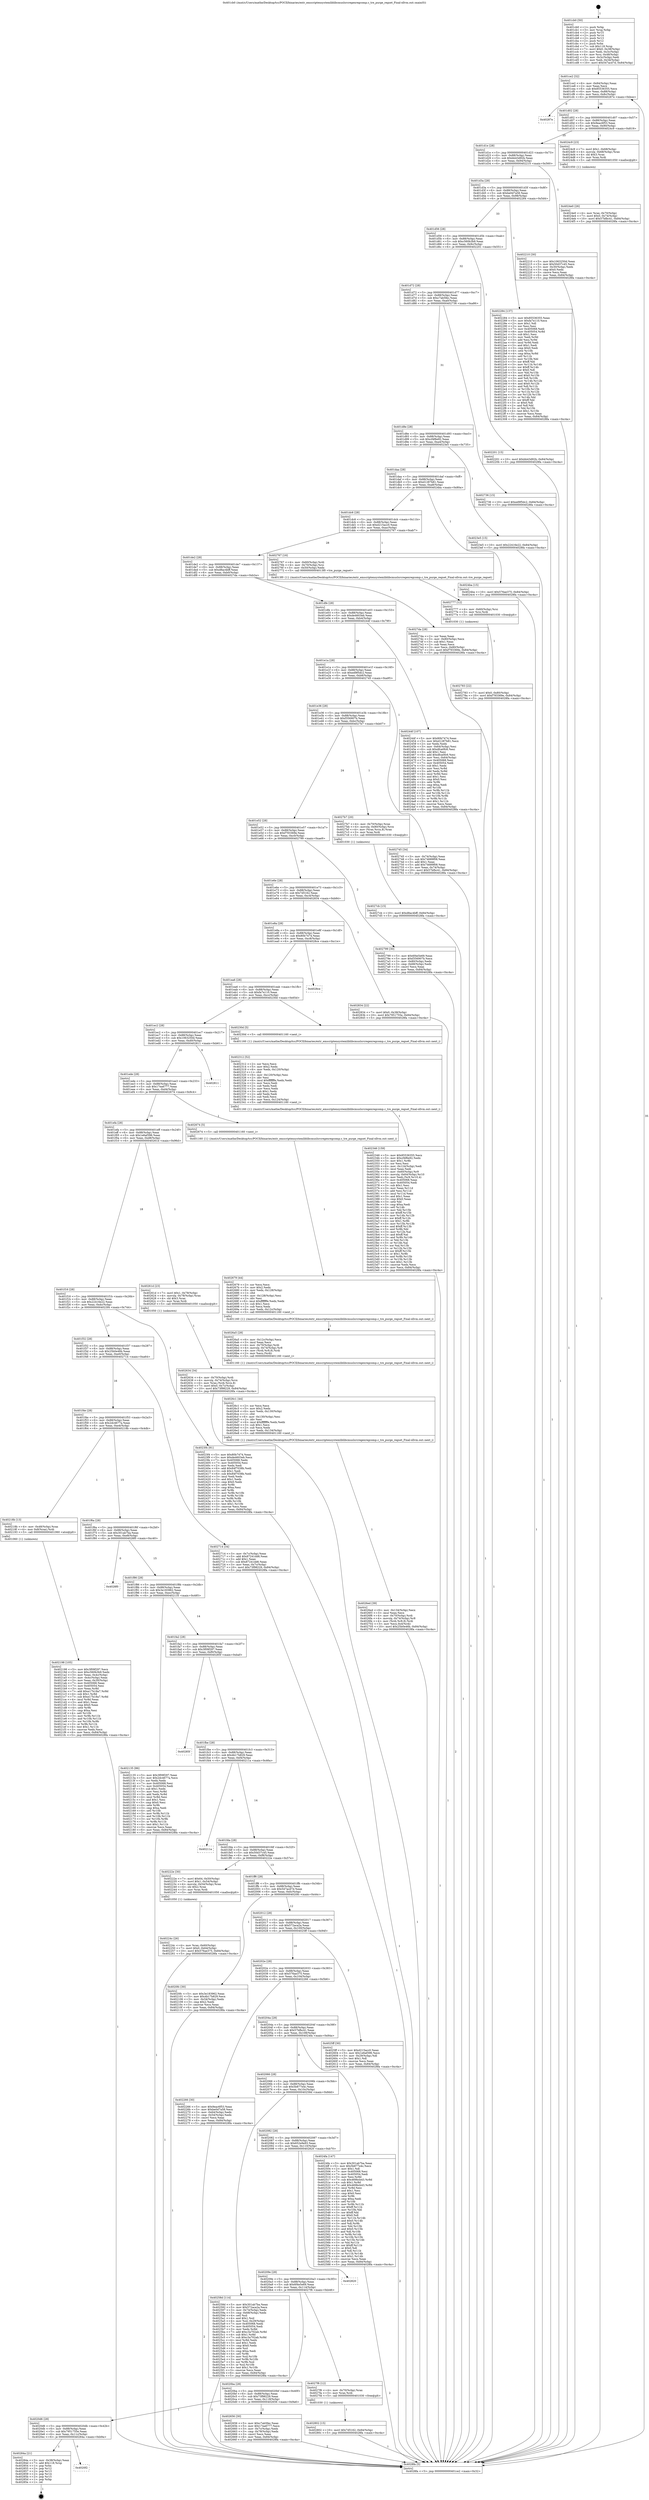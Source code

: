 digraph "0x401cb0" {
  label = "0x401cb0 (/mnt/c/Users/mathe/Desktop/tcc/POCII/binaries/extr_emscriptensystemliblibcmuslsrcregexregcomp.c_tre_purge_regset_Final-ollvm.out::main(0))"
  labelloc = "t"
  node[shape=record]

  Entry [label="",width=0.3,height=0.3,shape=circle,fillcolor=black,style=filled]
  "0x401ce2" [label="{
     0x401ce2 [32]\l
     | [instrs]\l
     &nbsp;&nbsp;0x401ce2 \<+6\>: mov -0x84(%rbp),%eax\l
     &nbsp;&nbsp;0x401ce8 \<+2\>: mov %eax,%ecx\l
     &nbsp;&nbsp;0x401cea \<+6\>: sub $0x85536355,%ecx\l
     &nbsp;&nbsp;0x401cf0 \<+6\>: mov %eax,-0x88(%rbp)\l
     &nbsp;&nbsp;0x401cf6 \<+6\>: mov %ecx,-0x8c(%rbp)\l
     &nbsp;&nbsp;0x401cfc \<+6\>: je 000000000040287e \<main+0xbce\>\l
  }"]
  "0x40287e" [label="{
     0x40287e\l
  }", style=dashed]
  "0x401d02" [label="{
     0x401d02 [28]\l
     | [instrs]\l
     &nbsp;&nbsp;0x401d02 \<+5\>: jmp 0000000000401d07 \<main+0x57\>\l
     &nbsp;&nbsp;0x401d07 \<+6\>: mov -0x88(%rbp),%eax\l
     &nbsp;&nbsp;0x401d0d \<+5\>: sub $0x9eac6f53,%eax\l
     &nbsp;&nbsp;0x401d12 \<+6\>: mov %eax,-0x90(%rbp)\l
     &nbsp;&nbsp;0x401d18 \<+6\>: je 00000000004024c9 \<main+0x819\>\l
  }"]
  Exit [label="",width=0.3,height=0.3,shape=circle,fillcolor=black,style=filled,peripheries=2]
  "0x4024c9" [label="{
     0x4024c9 [23]\l
     | [instrs]\l
     &nbsp;&nbsp;0x4024c9 \<+7\>: movl $0x1,-0x68(%rbp)\l
     &nbsp;&nbsp;0x4024d0 \<+4\>: movslq -0x68(%rbp),%rax\l
     &nbsp;&nbsp;0x4024d4 \<+4\>: shl $0x3,%rax\l
     &nbsp;&nbsp;0x4024d8 \<+3\>: mov %rax,%rdi\l
     &nbsp;&nbsp;0x4024db \<+5\>: call 0000000000401050 \<malloc@plt\>\l
     | [calls]\l
     &nbsp;&nbsp;0x401050 \{1\} (unknown)\l
  }"]
  "0x401d1e" [label="{
     0x401d1e [28]\l
     | [instrs]\l
     &nbsp;&nbsp;0x401d1e \<+5\>: jmp 0000000000401d23 \<main+0x73\>\l
     &nbsp;&nbsp;0x401d23 \<+6\>: mov -0x88(%rbp),%eax\l
     &nbsp;&nbsp;0x401d29 \<+5\>: sub $0xbb43d92b,%eax\l
     &nbsp;&nbsp;0x401d2e \<+6\>: mov %eax,-0x94(%rbp)\l
     &nbsp;&nbsp;0x401d34 \<+6\>: je 0000000000402210 \<main+0x560\>\l
  }"]
  "0x4020f2" [label="{
     0x4020f2\l
  }", style=dashed]
  "0x402210" [label="{
     0x402210 [30]\l
     | [instrs]\l
     &nbsp;&nbsp;0x402210 \<+5\>: mov $0x1063250d,%eax\l
     &nbsp;&nbsp;0x402215 \<+5\>: mov $0x50d37c45,%ecx\l
     &nbsp;&nbsp;0x40221a \<+3\>: mov -0x30(%rbp),%edx\l
     &nbsp;&nbsp;0x40221d \<+3\>: cmp $0x0,%edx\l
     &nbsp;&nbsp;0x402220 \<+3\>: cmove %ecx,%eax\l
     &nbsp;&nbsp;0x402223 \<+6\>: mov %eax,-0x84(%rbp)\l
     &nbsp;&nbsp;0x402229 \<+5\>: jmp 00000000004028fa \<main+0xc4a\>\l
  }"]
  "0x401d3a" [label="{
     0x401d3a [28]\l
     | [instrs]\l
     &nbsp;&nbsp;0x401d3a \<+5\>: jmp 0000000000401d3f \<main+0x8f\>\l
     &nbsp;&nbsp;0x401d3f \<+6\>: mov -0x88(%rbp),%eax\l
     &nbsp;&nbsp;0x401d45 \<+5\>: sub $0xbe0d7a58,%eax\l
     &nbsp;&nbsp;0x401d4a \<+6\>: mov %eax,-0x98(%rbp)\l
     &nbsp;&nbsp;0x401d50 \<+6\>: je 0000000000402284 \<main+0x5d4\>\l
  }"]
  "0x40284a" [label="{
     0x40284a [21]\l
     | [instrs]\l
     &nbsp;&nbsp;0x40284a \<+3\>: mov -0x38(%rbp),%eax\l
     &nbsp;&nbsp;0x40284d \<+7\>: add $0x118,%rsp\l
     &nbsp;&nbsp;0x402854 \<+1\>: pop %rbx\l
     &nbsp;&nbsp;0x402855 \<+2\>: pop %r12\l
     &nbsp;&nbsp;0x402857 \<+2\>: pop %r13\l
     &nbsp;&nbsp;0x402859 \<+2\>: pop %r14\l
     &nbsp;&nbsp;0x40285b \<+2\>: pop %r15\l
     &nbsp;&nbsp;0x40285d \<+1\>: pop %rbp\l
     &nbsp;&nbsp;0x40285e \<+1\>: ret\l
  }"]
  "0x402284" [label="{
     0x402284 [137]\l
     | [instrs]\l
     &nbsp;&nbsp;0x402284 \<+5\>: mov $0x85536355,%eax\l
     &nbsp;&nbsp;0x402289 \<+5\>: mov $0xfa7e110,%ecx\l
     &nbsp;&nbsp;0x40228e \<+2\>: mov $0x1,%dl\l
     &nbsp;&nbsp;0x402290 \<+2\>: xor %esi,%esi\l
     &nbsp;&nbsp;0x402292 \<+7\>: mov 0x405068,%edi\l
     &nbsp;&nbsp;0x402299 \<+8\>: mov 0x405054,%r8d\l
     &nbsp;&nbsp;0x4022a1 \<+3\>: sub $0x1,%esi\l
     &nbsp;&nbsp;0x4022a4 \<+3\>: mov %edi,%r9d\l
     &nbsp;&nbsp;0x4022a7 \<+3\>: add %esi,%r9d\l
     &nbsp;&nbsp;0x4022aa \<+4\>: imul %r9d,%edi\l
     &nbsp;&nbsp;0x4022ae \<+3\>: and $0x1,%edi\l
     &nbsp;&nbsp;0x4022b1 \<+3\>: cmp $0x0,%edi\l
     &nbsp;&nbsp;0x4022b4 \<+4\>: sete %r10b\l
     &nbsp;&nbsp;0x4022b8 \<+4\>: cmp $0xa,%r8d\l
     &nbsp;&nbsp;0x4022bc \<+4\>: setl %r11b\l
     &nbsp;&nbsp;0x4022c0 \<+3\>: mov %r10b,%bl\l
     &nbsp;&nbsp;0x4022c3 \<+3\>: xor $0xff,%bl\l
     &nbsp;&nbsp;0x4022c6 \<+3\>: mov %r11b,%r14b\l
     &nbsp;&nbsp;0x4022c9 \<+4\>: xor $0xff,%r14b\l
     &nbsp;&nbsp;0x4022cd \<+3\>: xor $0x0,%dl\l
     &nbsp;&nbsp;0x4022d0 \<+3\>: mov %bl,%r15b\l
     &nbsp;&nbsp;0x4022d3 \<+4\>: and $0x0,%r15b\l
     &nbsp;&nbsp;0x4022d7 \<+3\>: and %dl,%r10b\l
     &nbsp;&nbsp;0x4022da \<+3\>: mov %r14b,%r12b\l
     &nbsp;&nbsp;0x4022dd \<+4\>: and $0x0,%r12b\l
     &nbsp;&nbsp;0x4022e1 \<+3\>: and %dl,%r11b\l
     &nbsp;&nbsp;0x4022e4 \<+3\>: or %r10b,%r15b\l
     &nbsp;&nbsp;0x4022e7 \<+3\>: or %r11b,%r12b\l
     &nbsp;&nbsp;0x4022ea \<+3\>: xor %r12b,%r15b\l
     &nbsp;&nbsp;0x4022ed \<+3\>: or %r14b,%bl\l
     &nbsp;&nbsp;0x4022f0 \<+3\>: xor $0xff,%bl\l
     &nbsp;&nbsp;0x4022f3 \<+3\>: or $0x0,%dl\l
     &nbsp;&nbsp;0x4022f6 \<+2\>: and %dl,%bl\l
     &nbsp;&nbsp;0x4022f8 \<+3\>: or %bl,%r15b\l
     &nbsp;&nbsp;0x4022fb \<+4\>: test $0x1,%r15b\l
     &nbsp;&nbsp;0x4022ff \<+3\>: cmovne %ecx,%eax\l
     &nbsp;&nbsp;0x402302 \<+6\>: mov %eax,-0x84(%rbp)\l
     &nbsp;&nbsp;0x402308 \<+5\>: jmp 00000000004028fa \<main+0xc4a\>\l
  }"]
  "0x401d56" [label="{
     0x401d56 [28]\l
     | [instrs]\l
     &nbsp;&nbsp;0x401d56 \<+5\>: jmp 0000000000401d5b \<main+0xab\>\l
     &nbsp;&nbsp;0x401d5b \<+6\>: mov -0x88(%rbp),%eax\l
     &nbsp;&nbsp;0x401d61 \<+5\>: sub $0xc560b3b9,%eax\l
     &nbsp;&nbsp;0x401d66 \<+6\>: mov %eax,-0x9c(%rbp)\l
     &nbsp;&nbsp;0x401d6c \<+6\>: je 0000000000402201 \<main+0x551\>\l
  }"]
  "0x402802" [label="{
     0x402802 [15]\l
     | [instrs]\l
     &nbsp;&nbsp;0x402802 \<+10\>: movl $0x7d5162,-0x84(%rbp)\l
     &nbsp;&nbsp;0x40280c \<+5\>: jmp 00000000004028fa \<main+0xc4a\>\l
  }"]
  "0x402201" [label="{
     0x402201 [15]\l
     | [instrs]\l
     &nbsp;&nbsp;0x402201 \<+10\>: movl $0xbb43d92b,-0x84(%rbp)\l
     &nbsp;&nbsp;0x40220b \<+5\>: jmp 00000000004028fa \<main+0xc4a\>\l
  }"]
  "0x401d72" [label="{
     0x401d72 [28]\l
     | [instrs]\l
     &nbsp;&nbsp;0x401d72 \<+5\>: jmp 0000000000401d77 \<main+0xc7\>\l
     &nbsp;&nbsp;0x401d77 \<+6\>: mov -0x88(%rbp),%eax\l
     &nbsp;&nbsp;0x401d7d \<+5\>: sub $0xc7ab5fec,%eax\l
     &nbsp;&nbsp;0x401d82 \<+6\>: mov %eax,-0xa0(%rbp)\l
     &nbsp;&nbsp;0x401d88 \<+6\>: je 0000000000402736 \<main+0xa86\>\l
  }"]
  "0x4027cb" [label="{
     0x4027cb [15]\l
     | [instrs]\l
     &nbsp;&nbsp;0x4027cb \<+10\>: movl $0xd8ac4bff,-0x84(%rbp)\l
     &nbsp;&nbsp;0x4027d5 \<+5\>: jmp 00000000004028fa \<main+0xc4a\>\l
  }"]
  "0x402736" [label="{
     0x402736 [15]\l
     | [instrs]\l
     &nbsp;&nbsp;0x402736 \<+10\>: movl $0xed9f5dc2,-0x84(%rbp)\l
     &nbsp;&nbsp;0x402740 \<+5\>: jmp 00000000004028fa \<main+0xc4a\>\l
  }"]
  "0x401d8e" [label="{
     0x401d8e [28]\l
     | [instrs]\l
     &nbsp;&nbsp;0x401d8e \<+5\>: jmp 0000000000401d93 \<main+0xe3\>\l
     &nbsp;&nbsp;0x401d93 \<+6\>: mov -0x88(%rbp),%eax\l
     &nbsp;&nbsp;0x401d99 \<+5\>: sub $0xcf4f6e92,%eax\l
     &nbsp;&nbsp;0x401d9e \<+6\>: mov %eax,-0xa4(%rbp)\l
     &nbsp;&nbsp;0x401da4 \<+6\>: je 00000000004023e5 \<main+0x735\>\l
  }"]
  "0x402783" [label="{
     0x402783 [22]\l
     | [instrs]\l
     &nbsp;&nbsp;0x402783 \<+7\>: movl $0x0,-0x80(%rbp)\l
     &nbsp;&nbsp;0x40278a \<+10\>: movl $0xf793369e,-0x84(%rbp)\l
     &nbsp;&nbsp;0x402794 \<+5\>: jmp 00000000004028fa \<main+0xc4a\>\l
  }"]
  "0x4023e5" [label="{
     0x4023e5 [15]\l
     | [instrs]\l
     &nbsp;&nbsp;0x4023e5 \<+10\>: movl $0x22416e22,-0x84(%rbp)\l
     &nbsp;&nbsp;0x4023ef \<+5\>: jmp 00000000004028fa \<main+0xc4a\>\l
  }"]
  "0x401daa" [label="{
     0x401daa [28]\l
     | [instrs]\l
     &nbsp;&nbsp;0x401daa \<+5\>: jmp 0000000000401daf \<main+0xff\>\l
     &nbsp;&nbsp;0x401daf \<+6\>: mov -0x88(%rbp),%eax\l
     &nbsp;&nbsp;0x401db5 \<+5\>: sub $0xd1287b81,%eax\l
     &nbsp;&nbsp;0x401dba \<+6\>: mov %eax,-0xa8(%rbp)\l
     &nbsp;&nbsp;0x401dc0 \<+6\>: je 00000000004024ba \<main+0x80a\>\l
  }"]
  "0x402777" [label="{
     0x402777 [12]\l
     | [instrs]\l
     &nbsp;&nbsp;0x402777 \<+4\>: mov -0x60(%rbp),%rsi\l
     &nbsp;&nbsp;0x40277b \<+3\>: mov %rsi,%rdi\l
     &nbsp;&nbsp;0x40277e \<+5\>: call 0000000000401030 \<free@plt\>\l
     | [calls]\l
     &nbsp;&nbsp;0x401030 \{1\} (unknown)\l
  }"]
  "0x4024ba" [label="{
     0x4024ba [15]\l
     | [instrs]\l
     &nbsp;&nbsp;0x4024ba \<+10\>: movl $0x576ae375,-0x84(%rbp)\l
     &nbsp;&nbsp;0x4024c4 \<+5\>: jmp 00000000004028fa \<main+0xc4a\>\l
  }"]
  "0x401dc6" [label="{
     0x401dc6 [28]\l
     | [instrs]\l
     &nbsp;&nbsp;0x401dc6 \<+5\>: jmp 0000000000401dcb \<main+0x11b\>\l
     &nbsp;&nbsp;0x401dcb \<+6\>: mov -0x88(%rbp),%eax\l
     &nbsp;&nbsp;0x401dd1 \<+5\>: sub $0xd215acc0,%eax\l
     &nbsp;&nbsp;0x401dd6 \<+6\>: mov %eax,-0xac(%rbp)\l
     &nbsp;&nbsp;0x401ddc \<+6\>: je 0000000000402767 \<main+0xab7\>\l
  }"]
  "0x4026ed" [label="{
     0x4026ed [39]\l
     | [instrs]\l
     &nbsp;&nbsp;0x4026ed \<+6\>: mov -0x134(%rbp),%ecx\l
     &nbsp;&nbsp;0x4026f3 \<+3\>: imul %eax,%ecx\l
     &nbsp;&nbsp;0x4026f6 \<+4\>: mov -0x70(%rbp),%rdi\l
     &nbsp;&nbsp;0x4026fa \<+4\>: movslq -0x74(%rbp),%r8\l
     &nbsp;&nbsp;0x4026fe \<+4\>: mov (%rdi,%r8,8),%rdi\l
     &nbsp;&nbsp;0x402702 \<+3\>: mov %ecx,0x4(%rdi)\l
     &nbsp;&nbsp;0x402705 \<+10\>: movl $0x25b0e46b,-0x84(%rbp)\l
     &nbsp;&nbsp;0x40270f \<+5\>: jmp 00000000004028fa \<main+0xc4a\>\l
  }"]
  "0x402767" [label="{
     0x402767 [16]\l
     | [instrs]\l
     &nbsp;&nbsp;0x402767 \<+4\>: mov -0x60(%rbp),%rdi\l
     &nbsp;&nbsp;0x40276b \<+4\>: mov -0x70(%rbp),%rsi\l
     &nbsp;&nbsp;0x40276f \<+3\>: mov -0x50(%rbp),%edx\l
     &nbsp;&nbsp;0x402772 \<+5\>: call 00000000004013f0 \<tre_purge_regset\>\l
     | [calls]\l
     &nbsp;&nbsp;0x4013f0 \{1\} (/mnt/c/Users/mathe/Desktop/tcc/POCII/binaries/extr_emscriptensystemliblibcmuslsrcregexregcomp.c_tre_purge_regset_Final-ollvm.out::tre_purge_regset)\l
  }"]
  "0x401de2" [label="{
     0x401de2 [28]\l
     | [instrs]\l
     &nbsp;&nbsp;0x401de2 \<+5\>: jmp 0000000000401de7 \<main+0x137\>\l
     &nbsp;&nbsp;0x401de7 \<+6\>: mov -0x88(%rbp),%eax\l
     &nbsp;&nbsp;0x401ded \<+5\>: sub $0xd8ac4bff,%eax\l
     &nbsp;&nbsp;0x401df2 \<+6\>: mov %eax,-0xb0(%rbp)\l
     &nbsp;&nbsp;0x401df8 \<+6\>: je 00000000004027da \<main+0xb2a\>\l
  }"]
  "0x4026c1" [label="{
     0x4026c1 [44]\l
     | [instrs]\l
     &nbsp;&nbsp;0x4026c1 \<+2\>: xor %ecx,%ecx\l
     &nbsp;&nbsp;0x4026c3 \<+5\>: mov $0x2,%edx\l
     &nbsp;&nbsp;0x4026c8 \<+6\>: mov %edx,-0x130(%rbp)\l
     &nbsp;&nbsp;0x4026ce \<+1\>: cltd\l
     &nbsp;&nbsp;0x4026cf \<+6\>: mov -0x130(%rbp),%esi\l
     &nbsp;&nbsp;0x4026d5 \<+2\>: idiv %esi\l
     &nbsp;&nbsp;0x4026d7 \<+6\>: imul $0xfffffffe,%edx,%edx\l
     &nbsp;&nbsp;0x4026dd \<+3\>: sub $0x1,%ecx\l
     &nbsp;&nbsp;0x4026e0 \<+2\>: sub %ecx,%edx\l
     &nbsp;&nbsp;0x4026e2 \<+6\>: mov %edx,-0x134(%rbp)\l
     &nbsp;&nbsp;0x4026e8 \<+5\>: call 0000000000401160 \<next_i\>\l
     | [calls]\l
     &nbsp;&nbsp;0x401160 \{1\} (/mnt/c/Users/mathe/Desktop/tcc/POCII/binaries/extr_emscriptensystemliblibcmuslsrcregexregcomp.c_tre_purge_regset_Final-ollvm.out::next_i)\l
  }"]
  "0x4027da" [label="{
     0x4027da [28]\l
     | [instrs]\l
     &nbsp;&nbsp;0x4027da \<+2\>: xor %eax,%eax\l
     &nbsp;&nbsp;0x4027dc \<+3\>: mov -0x80(%rbp),%ecx\l
     &nbsp;&nbsp;0x4027df \<+3\>: sub $0x1,%eax\l
     &nbsp;&nbsp;0x4027e2 \<+2\>: sub %eax,%ecx\l
     &nbsp;&nbsp;0x4027e4 \<+3\>: mov %ecx,-0x80(%rbp)\l
     &nbsp;&nbsp;0x4027e7 \<+10\>: movl $0xf793369e,-0x84(%rbp)\l
     &nbsp;&nbsp;0x4027f1 \<+5\>: jmp 00000000004028fa \<main+0xc4a\>\l
  }"]
  "0x401dfe" [label="{
     0x401dfe [28]\l
     | [instrs]\l
     &nbsp;&nbsp;0x401dfe \<+5\>: jmp 0000000000401e03 \<main+0x153\>\l
     &nbsp;&nbsp;0x401e03 \<+6\>: mov -0x88(%rbp),%eax\l
     &nbsp;&nbsp;0x401e09 \<+5\>: sub $0xde4603eb,%eax\l
     &nbsp;&nbsp;0x401e0e \<+6\>: mov %eax,-0xb4(%rbp)\l
     &nbsp;&nbsp;0x401e14 \<+6\>: je 000000000040244f \<main+0x79f\>\l
  }"]
  "0x4026a5" [label="{
     0x4026a5 [28]\l
     | [instrs]\l
     &nbsp;&nbsp;0x4026a5 \<+6\>: mov -0x12c(%rbp),%ecx\l
     &nbsp;&nbsp;0x4026ab \<+3\>: imul %eax,%ecx\l
     &nbsp;&nbsp;0x4026ae \<+4\>: mov -0x70(%rbp),%rdi\l
     &nbsp;&nbsp;0x4026b2 \<+4\>: movslq -0x74(%rbp),%r8\l
     &nbsp;&nbsp;0x4026b6 \<+4\>: mov (%rdi,%r8,8),%rdi\l
     &nbsp;&nbsp;0x4026ba \<+2\>: mov %ecx,(%rdi)\l
     &nbsp;&nbsp;0x4026bc \<+5\>: call 0000000000401160 \<next_i\>\l
     | [calls]\l
     &nbsp;&nbsp;0x401160 \{1\} (/mnt/c/Users/mathe/Desktop/tcc/POCII/binaries/extr_emscriptensystemliblibcmuslsrcregexregcomp.c_tre_purge_regset_Final-ollvm.out::next_i)\l
  }"]
  "0x40244f" [label="{
     0x40244f [107]\l
     | [instrs]\l
     &nbsp;&nbsp;0x40244f \<+5\>: mov $0x80b7474,%eax\l
     &nbsp;&nbsp;0x402454 \<+5\>: mov $0xd1287b81,%ecx\l
     &nbsp;&nbsp;0x402459 \<+2\>: xor %edx,%edx\l
     &nbsp;&nbsp;0x40245b \<+3\>: mov -0x64(%rbp),%esi\l
     &nbsp;&nbsp;0x40245e \<+6\>: sub $0xdfca0fc6,%esi\l
     &nbsp;&nbsp;0x402464 \<+3\>: add $0x1,%esi\l
     &nbsp;&nbsp;0x402467 \<+6\>: add $0xdfca0fc6,%esi\l
     &nbsp;&nbsp;0x40246d \<+3\>: mov %esi,-0x64(%rbp)\l
     &nbsp;&nbsp;0x402470 \<+7\>: mov 0x405068,%esi\l
     &nbsp;&nbsp;0x402477 \<+7\>: mov 0x405054,%edi\l
     &nbsp;&nbsp;0x40247e \<+3\>: sub $0x1,%edx\l
     &nbsp;&nbsp;0x402481 \<+3\>: mov %esi,%r8d\l
     &nbsp;&nbsp;0x402484 \<+3\>: add %edx,%r8d\l
     &nbsp;&nbsp;0x402487 \<+4\>: imul %r8d,%esi\l
     &nbsp;&nbsp;0x40248b \<+3\>: and $0x1,%esi\l
     &nbsp;&nbsp;0x40248e \<+3\>: cmp $0x0,%esi\l
     &nbsp;&nbsp;0x402491 \<+4\>: sete %r9b\l
     &nbsp;&nbsp;0x402495 \<+3\>: cmp $0xa,%edi\l
     &nbsp;&nbsp;0x402498 \<+4\>: setl %r10b\l
     &nbsp;&nbsp;0x40249c \<+3\>: mov %r9b,%r11b\l
     &nbsp;&nbsp;0x40249f \<+3\>: and %r10b,%r11b\l
     &nbsp;&nbsp;0x4024a2 \<+3\>: xor %r10b,%r9b\l
     &nbsp;&nbsp;0x4024a5 \<+3\>: or %r9b,%r11b\l
     &nbsp;&nbsp;0x4024a8 \<+4\>: test $0x1,%r11b\l
     &nbsp;&nbsp;0x4024ac \<+3\>: cmovne %ecx,%eax\l
     &nbsp;&nbsp;0x4024af \<+6\>: mov %eax,-0x84(%rbp)\l
     &nbsp;&nbsp;0x4024b5 \<+5\>: jmp 00000000004028fa \<main+0xc4a\>\l
  }"]
  "0x401e1a" [label="{
     0x401e1a [28]\l
     | [instrs]\l
     &nbsp;&nbsp;0x401e1a \<+5\>: jmp 0000000000401e1f \<main+0x16f\>\l
     &nbsp;&nbsp;0x401e1f \<+6\>: mov -0x88(%rbp),%eax\l
     &nbsp;&nbsp;0x401e25 \<+5\>: sub $0xed9f5dc2,%eax\l
     &nbsp;&nbsp;0x401e2a \<+6\>: mov %eax,-0xb8(%rbp)\l
     &nbsp;&nbsp;0x401e30 \<+6\>: je 0000000000402745 \<main+0xa95\>\l
  }"]
  "0x402679" [label="{
     0x402679 [44]\l
     | [instrs]\l
     &nbsp;&nbsp;0x402679 \<+2\>: xor %ecx,%ecx\l
     &nbsp;&nbsp;0x40267b \<+5\>: mov $0x2,%edx\l
     &nbsp;&nbsp;0x402680 \<+6\>: mov %edx,-0x128(%rbp)\l
     &nbsp;&nbsp;0x402686 \<+1\>: cltd\l
     &nbsp;&nbsp;0x402687 \<+6\>: mov -0x128(%rbp),%esi\l
     &nbsp;&nbsp;0x40268d \<+2\>: idiv %esi\l
     &nbsp;&nbsp;0x40268f \<+6\>: imul $0xfffffffe,%edx,%edx\l
     &nbsp;&nbsp;0x402695 \<+3\>: sub $0x1,%ecx\l
     &nbsp;&nbsp;0x402698 \<+2\>: sub %ecx,%edx\l
     &nbsp;&nbsp;0x40269a \<+6\>: mov %edx,-0x12c(%rbp)\l
     &nbsp;&nbsp;0x4026a0 \<+5\>: call 0000000000401160 \<next_i\>\l
     | [calls]\l
     &nbsp;&nbsp;0x401160 \{1\} (/mnt/c/Users/mathe/Desktop/tcc/POCII/binaries/extr_emscriptensystemliblibcmuslsrcregexregcomp.c_tre_purge_regset_Final-ollvm.out::next_i)\l
  }"]
  "0x402745" [label="{
     0x402745 [34]\l
     | [instrs]\l
     &nbsp;&nbsp;0x402745 \<+3\>: mov -0x74(%rbp),%eax\l
     &nbsp;&nbsp;0x402748 \<+5\>: sub $0x74689f08,%eax\l
     &nbsp;&nbsp;0x40274d \<+3\>: add $0x1,%eax\l
     &nbsp;&nbsp;0x402750 \<+5\>: add $0x74689f08,%eax\l
     &nbsp;&nbsp;0x402755 \<+3\>: mov %eax,-0x74(%rbp)\l
     &nbsp;&nbsp;0x402758 \<+10\>: movl $0x57bfbc41,-0x84(%rbp)\l
     &nbsp;&nbsp;0x402762 \<+5\>: jmp 00000000004028fa \<main+0xc4a\>\l
  }"]
  "0x401e36" [label="{
     0x401e36 [28]\l
     | [instrs]\l
     &nbsp;&nbsp;0x401e36 \<+5\>: jmp 0000000000401e3b \<main+0x18b\>\l
     &nbsp;&nbsp;0x401e3b \<+6\>: mov -0x88(%rbp),%eax\l
     &nbsp;&nbsp;0x401e41 \<+5\>: sub $0xf356907b,%eax\l
     &nbsp;&nbsp;0x401e46 \<+6\>: mov %eax,-0xbc(%rbp)\l
     &nbsp;&nbsp;0x401e4c \<+6\>: je 00000000004027b7 \<main+0xb07\>\l
  }"]
  "0x4020d6" [label="{
     0x4020d6 [28]\l
     | [instrs]\l
     &nbsp;&nbsp;0x4020d6 \<+5\>: jmp 00000000004020db \<main+0x42b\>\l
     &nbsp;&nbsp;0x4020db \<+6\>: mov -0x88(%rbp),%eax\l
     &nbsp;&nbsp;0x4020e1 \<+5\>: sub $0x7951755e,%eax\l
     &nbsp;&nbsp;0x4020e6 \<+6\>: mov %eax,-0x11c(%rbp)\l
     &nbsp;&nbsp;0x4020ec \<+6\>: je 000000000040284a \<main+0xb9a\>\l
  }"]
  "0x4027b7" [label="{
     0x4027b7 [20]\l
     | [instrs]\l
     &nbsp;&nbsp;0x4027b7 \<+4\>: mov -0x70(%rbp),%rax\l
     &nbsp;&nbsp;0x4027bb \<+4\>: movslq -0x80(%rbp),%rcx\l
     &nbsp;&nbsp;0x4027bf \<+4\>: mov (%rax,%rcx,8),%rax\l
     &nbsp;&nbsp;0x4027c3 \<+3\>: mov %rax,%rdi\l
     &nbsp;&nbsp;0x4027c6 \<+5\>: call 0000000000401030 \<free@plt\>\l
     | [calls]\l
     &nbsp;&nbsp;0x401030 \{1\} (unknown)\l
  }"]
  "0x401e52" [label="{
     0x401e52 [28]\l
     | [instrs]\l
     &nbsp;&nbsp;0x401e52 \<+5\>: jmp 0000000000401e57 \<main+0x1a7\>\l
     &nbsp;&nbsp;0x401e57 \<+6\>: mov -0x88(%rbp),%eax\l
     &nbsp;&nbsp;0x401e5d \<+5\>: sub $0xf793369e,%eax\l
     &nbsp;&nbsp;0x401e62 \<+6\>: mov %eax,-0xc0(%rbp)\l
     &nbsp;&nbsp;0x401e68 \<+6\>: je 0000000000402799 \<main+0xae9\>\l
  }"]
  "0x402656" [label="{
     0x402656 [30]\l
     | [instrs]\l
     &nbsp;&nbsp;0x402656 \<+5\>: mov $0xc7ab5fec,%eax\l
     &nbsp;&nbsp;0x40265b \<+5\>: mov $0x17ea6777,%ecx\l
     &nbsp;&nbsp;0x402660 \<+3\>: mov -0x7c(%rbp),%edx\l
     &nbsp;&nbsp;0x402663 \<+3\>: cmp -0x78(%rbp),%edx\l
     &nbsp;&nbsp;0x402666 \<+3\>: cmovl %ecx,%eax\l
     &nbsp;&nbsp;0x402669 \<+6\>: mov %eax,-0x84(%rbp)\l
     &nbsp;&nbsp;0x40266f \<+5\>: jmp 00000000004028fa \<main+0xc4a\>\l
  }"]
  "0x402799" [label="{
     0x402799 [30]\l
     | [instrs]\l
     &nbsp;&nbsp;0x402799 \<+5\>: mov $0x6f4e5e69,%eax\l
     &nbsp;&nbsp;0x40279e \<+5\>: mov $0xf356907b,%ecx\l
     &nbsp;&nbsp;0x4027a3 \<+3\>: mov -0x80(%rbp),%edx\l
     &nbsp;&nbsp;0x4027a6 \<+3\>: cmp -0x68(%rbp),%edx\l
     &nbsp;&nbsp;0x4027a9 \<+3\>: cmovl %ecx,%eax\l
     &nbsp;&nbsp;0x4027ac \<+6\>: mov %eax,-0x84(%rbp)\l
     &nbsp;&nbsp;0x4027b2 \<+5\>: jmp 00000000004028fa \<main+0xc4a\>\l
  }"]
  "0x401e6e" [label="{
     0x401e6e [28]\l
     | [instrs]\l
     &nbsp;&nbsp;0x401e6e \<+5\>: jmp 0000000000401e73 \<main+0x1c3\>\l
     &nbsp;&nbsp;0x401e73 \<+6\>: mov -0x88(%rbp),%eax\l
     &nbsp;&nbsp;0x401e79 \<+5\>: sub $0x7d5162,%eax\l
     &nbsp;&nbsp;0x401e7e \<+6\>: mov %eax,-0xc4(%rbp)\l
     &nbsp;&nbsp;0x401e84 \<+6\>: je 0000000000402834 \<main+0xb84\>\l
  }"]
  "0x4020ba" [label="{
     0x4020ba [28]\l
     | [instrs]\l
     &nbsp;&nbsp;0x4020ba \<+5\>: jmp 00000000004020bf \<main+0x40f\>\l
     &nbsp;&nbsp;0x4020bf \<+6\>: mov -0x88(%rbp),%eax\l
     &nbsp;&nbsp;0x4020c5 \<+5\>: sub $0x73f98229,%eax\l
     &nbsp;&nbsp;0x4020ca \<+6\>: mov %eax,-0x118(%rbp)\l
     &nbsp;&nbsp;0x4020d0 \<+6\>: je 0000000000402656 \<main+0x9a6\>\l
  }"]
  "0x402834" [label="{
     0x402834 [22]\l
     | [instrs]\l
     &nbsp;&nbsp;0x402834 \<+7\>: movl $0x0,-0x38(%rbp)\l
     &nbsp;&nbsp;0x40283b \<+10\>: movl $0x7951755e,-0x84(%rbp)\l
     &nbsp;&nbsp;0x402845 \<+5\>: jmp 00000000004028fa \<main+0xc4a\>\l
  }"]
  "0x401e8a" [label="{
     0x401e8a [28]\l
     | [instrs]\l
     &nbsp;&nbsp;0x401e8a \<+5\>: jmp 0000000000401e8f \<main+0x1df\>\l
     &nbsp;&nbsp;0x401e8f \<+6\>: mov -0x88(%rbp),%eax\l
     &nbsp;&nbsp;0x401e95 \<+5\>: sub $0x80b7474,%eax\l
     &nbsp;&nbsp;0x401e9a \<+6\>: mov %eax,-0xc8(%rbp)\l
     &nbsp;&nbsp;0x401ea0 \<+6\>: je 00000000004028ce \<main+0xc1e\>\l
  }"]
  "0x4027f6" [label="{
     0x4027f6 [12]\l
     | [instrs]\l
     &nbsp;&nbsp;0x4027f6 \<+4\>: mov -0x70(%rbp),%rax\l
     &nbsp;&nbsp;0x4027fa \<+3\>: mov %rax,%rdi\l
     &nbsp;&nbsp;0x4027fd \<+5\>: call 0000000000401030 \<free@plt\>\l
     | [calls]\l
     &nbsp;&nbsp;0x401030 \{1\} (unknown)\l
  }"]
  "0x4028ce" [label="{
     0x4028ce\l
  }", style=dashed]
  "0x401ea6" [label="{
     0x401ea6 [28]\l
     | [instrs]\l
     &nbsp;&nbsp;0x401ea6 \<+5\>: jmp 0000000000401eab \<main+0x1fb\>\l
     &nbsp;&nbsp;0x401eab \<+6\>: mov -0x88(%rbp),%eax\l
     &nbsp;&nbsp;0x401eb1 \<+5\>: sub $0xfa7e110,%eax\l
     &nbsp;&nbsp;0x401eb6 \<+6\>: mov %eax,-0xcc(%rbp)\l
     &nbsp;&nbsp;0x401ebc \<+6\>: je 000000000040230d \<main+0x65d\>\l
  }"]
  "0x40209e" [label="{
     0x40209e [28]\l
     | [instrs]\l
     &nbsp;&nbsp;0x40209e \<+5\>: jmp 00000000004020a3 \<main+0x3f3\>\l
     &nbsp;&nbsp;0x4020a3 \<+6\>: mov -0x88(%rbp),%eax\l
     &nbsp;&nbsp;0x4020a9 \<+5\>: sub $0x6f4e5e69,%eax\l
     &nbsp;&nbsp;0x4020ae \<+6\>: mov %eax,-0x114(%rbp)\l
     &nbsp;&nbsp;0x4020b4 \<+6\>: je 00000000004027f6 \<main+0xb46\>\l
  }"]
  "0x40230d" [label="{
     0x40230d [5]\l
     | [instrs]\l
     &nbsp;&nbsp;0x40230d \<+5\>: call 0000000000401160 \<next_i\>\l
     | [calls]\l
     &nbsp;&nbsp;0x401160 \{1\} (/mnt/c/Users/mathe/Desktop/tcc/POCII/binaries/extr_emscriptensystemliblibcmuslsrcregexregcomp.c_tre_purge_regset_Final-ollvm.out::next_i)\l
  }"]
  "0x401ec2" [label="{
     0x401ec2 [28]\l
     | [instrs]\l
     &nbsp;&nbsp;0x401ec2 \<+5\>: jmp 0000000000401ec7 \<main+0x217\>\l
     &nbsp;&nbsp;0x401ec7 \<+6\>: mov -0x88(%rbp),%eax\l
     &nbsp;&nbsp;0x401ecd \<+5\>: sub $0x1063250d,%eax\l
     &nbsp;&nbsp;0x401ed2 \<+6\>: mov %eax,-0xd0(%rbp)\l
     &nbsp;&nbsp;0x401ed8 \<+6\>: je 0000000000402811 \<main+0xb61\>\l
  }"]
  "0x402820" [label="{
     0x402820\l
  }", style=dashed]
  "0x402811" [label="{
     0x402811\l
  }", style=dashed]
  "0x401ede" [label="{
     0x401ede [28]\l
     | [instrs]\l
     &nbsp;&nbsp;0x401ede \<+5\>: jmp 0000000000401ee3 \<main+0x233\>\l
     &nbsp;&nbsp;0x401ee3 \<+6\>: mov -0x88(%rbp),%eax\l
     &nbsp;&nbsp;0x401ee9 \<+5\>: sub $0x17ea6777,%eax\l
     &nbsp;&nbsp;0x401eee \<+6\>: mov %eax,-0xd4(%rbp)\l
     &nbsp;&nbsp;0x401ef4 \<+6\>: je 0000000000402674 \<main+0x9c4\>\l
  }"]
  "0x402634" [label="{
     0x402634 [34]\l
     | [instrs]\l
     &nbsp;&nbsp;0x402634 \<+4\>: mov -0x70(%rbp),%rdi\l
     &nbsp;&nbsp;0x402638 \<+4\>: movslq -0x74(%rbp),%rcx\l
     &nbsp;&nbsp;0x40263c \<+4\>: mov %rax,(%rdi,%rcx,8)\l
     &nbsp;&nbsp;0x402640 \<+7\>: movl $0x0,-0x7c(%rbp)\l
     &nbsp;&nbsp;0x402647 \<+10\>: movl $0x73f98229,-0x84(%rbp)\l
     &nbsp;&nbsp;0x402651 \<+5\>: jmp 00000000004028fa \<main+0xc4a\>\l
  }"]
  "0x402674" [label="{
     0x402674 [5]\l
     | [instrs]\l
     &nbsp;&nbsp;0x402674 \<+5\>: call 0000000000401160 \<next_i\>\l
     | [calls]\l
     &nbsp;&nbsp;0x401160 \{1\} (/mnt/c/Users/mathe/Desktop/tcc/POCII/binaries/extr_emscriptensystemliblibcmuslsrcregexregcomp.c_tre_purge_regset_Final-ollvm.out::next_i)\l
  }"]
  "0x401efa" [label="{
     0x401efa [28]\l
     | [instrs]\l
     &nbsp;&nbsp;0x401efa \<+5\>: jmp 0000000000401eff \<main+0x24f\>\l
     &nbsp;&nbsp;0x401eff \<+6\>: mov -0x88(%rbp),%eax\l
     &nbsp;&nbsp;0x401f05 \<+5\>: sub $0x1e6af396,%eax\l
     &nbsp;&nbsp;0x401f0a \<+6\>: mov %eax,-0xd8(%rbp)\l
     &nbsp;&nbsp;0x401f10 \<+6\>: je 000000000040261d \<main+0x96d\>\l
  }"]
  "0x402082" [label="{
     0x402082 [28]\l
     | [instrs]\l
     &nbsp;&nbsp;0x402082 \<+5\>: jmp 0000000000402087 \<main+0x3d7\>\l
     &nbsp;&nbsp;0x402087 \<+6\>: mov -0x88(%rbp),%eax\l
     &nbsp;&nbsp;0x40208d \<+5\>: sub $0x652e9e93,%eax\l
     &nbsp;&nbsp;0x402092 \<+6\>: mov %eax,-0x110(%rbp)\l
     &nbsp;&nbsp;0x402098 \<+6\>: je 0000000000402820 \<main+0xb70\>\l
  }"]
  "0x40261d" [label="{
     0x40261d [23]\l
     | [instrs]\l
     &nbsp;&nbsp;0x40261d \<+7\>: movl $0x1,-0x78(%rbp)\l
     &nbsp;&nbsp;0x402624 \<+4\>: movslq -0x78(%rbp),%rax\l
     &nbsp;&nbsp;0x402628 \<+4\>: shl $0x3,%rax\l
     &nbsp;&nbsp;0x40262c \<+3\>: mov %rax,%rdi\l
     &nbsp;&nbsp;0x40262f \<+5\>: call 0000000000401050 \<malloc@plt\>\l
     | [calls]\l
     &nbsp;&nbsp;0x401050 \{1\} (unknown)\l
  }"]
  "0x401f16" [label="{
     0x401f16 [28]\l
     | [instrs]\l
     &nbsp;&nbsp;0x401f16 \<+5\>: jmp 0000000000401f1b \<main+0x26b\>\l
     &nbsp;&nbsp;0x401f1b \<+6\>: mov -0x88(%rbp),%eax\l
     &nbsp;&nbsp;0x401f21 \<+5\>: sub $0x22416e22,%eax\l
     &nbsp;&nbsp;0x401f26 \<+6\>: mov %eax,-0xdc(%rbp)\l
     &nbsp;&nbsp;0x401f2c \<+6\>: je 00000000004023f4 \<main+0x744\>\l
  }"]
  "0x40258d" [label="{
     0x40258d [114]\l
     | [instrs]\l
     &nbsp;&nbsp;0x40258d \<+5\>: mov $0x301ab7ba,%eax\l
     &nbsp;&nbsp;0x402592 \<+5\>: mov $0x572aca2a,%ecx\l
     &nbsp;&nbsp;0x402597 \<+3\>: mov -0x74(%rbp),%edx\l
     &nbsp;&nbsp;0x40259a \<+3\>: cmp -0x68(%rbp),%edx\l
     &nbsp;&nbsp;0x40259d \<+4\>: setl %sil\l
     &nbsp;&nbsp;0x4025a1 \<+4\>: and $0x1,%sil\l
     &nbsp;&nbsp;0x4025a5 \<+4\>: mov %sil,-0x29(%rbp)\l
     &nbsp;&nbsp;0x4025a9 \<+7\>: mov 0x405068,%edx\l
     &nbsp;&nbsp;0x4025b0 \<+7\>: mov 0x405054,%edi\l
     &nbsp;&nbsp;0x4025b7 \<+3\>: mov %edx,%r8d\l
     &nbsp;&nbsp;0x4025ba \<+7\>: add $0xc3a702ab,%r8d\l
     &nbsp;&nbsp;0x4025c1 \<+4\>: sub $0x1,%r8d\l
     &nbsp;&nbsp;0x4025c5 \<+7\>: sub $0xc3a702ab,%r8d\l
     &nbsp;&nbsp;0x4025cc \<+4\>: imul %r8d,%edx\l
     &nbsp;&nbsp;0x4025d0 \<+3\>: and $0x1,%edx\l
     &nbsp;&nbsp;0x4025d3 \<+3\>: cmp $0x0,%edx\l
     &nbsp;&nbsp;0x4025d6 \<+4\>: sete %sil\l
     &nbsp;&nbsp;0x4025da \<+3\>: cmp $0xa,%edi\l
     &nbsp;&nbsp;0x4025dd \<+4\>: setl %r9b\l
     &nbsp;&nbsp;0x4025e1 \<+3\>: mov %sil,%r10b\l
     &nbsp;&nbsp;0x4025e4 \<+3\>: and %r9b,%r10b\l
     &nbsp;&nbsp;0x4025e7 \<+3\>: xor %r9b,%sil\l
     &nbsp;&nbsp;0x4025ea \<+3\>: or %sil,%r10b\l
     &nbsp;&nbsp;0x4025ed \<+4\>: test $0x1,%r10b\l
     &nbsp;&nbsp;0x4025f1 \<+3\>: cmovne %ecx,%eax\l
     &nbsp;&nbsp;0x4025f4 \<+6\>: mov %eax,-0x84(%rbp)\l
     &nbsp;&nbsp;0x4025fa \<+5\>: jmp 00000000004028fa \<main+0xc4a\>\l
  }"]
  "0x4023f4" [label="{
     0x4023f4 [91]\l
     | [instrs]\l
     &nbsp;&nbsp;0x4023f4 \<+5\>: mov $0x80b7474,%eax\l
     &nbsp;&nbsp;0x4023f9 \<+5\>: mov $0xde4603eb,%ecx\l
     &nbsp;&nbsp;0x4023fe \<+7\>: mov 0x405068,%edx\l
     &nbsp;&nbsp;0x402405 \<+7\>: mov 0x405054,%esi\l
     &nbsp;&nbsp;0x40240c \<+2\>: mov %edx,%edi\l
     &nbsp;&nbsp;0x40240e \<+6\>: add $0x84f7038b,%edi\l
     &nbsp;&nbsp;0x402414 \<+3\>: sub $0x1,%edi\l
     &nbsp;&nbsp;0x402417 \<+6\>: sub $0x84f7038b,%edi\l
     &nbsp;&nbsp;0x40241d \<+3\>: imul %edi,%edx\l
     &nbsp;&nbsp;0x402420 \<+3\>: and $0x1,%edx\l
     &nbsp;&nbsp;0x402423 \<+3\>: cmp $0x0,%edx\l
     &nbsp;&nbsp;0x402426 \<+4\>: sete %r8b\l
     &nbsp;&nbsp;0x40242a \<+3\>: cmp $0xa,%esi\l
     &nbsp;&nbsp;0x40242d \<+4\>: setl %r9b\l
     &nbsp;&nbsp;0x402431 \<+3\>: mov %r8b,%r10b\l
     &nbsp;&nbsp;0x402434 \<+3\>: and %r9b,%r10b\l
     &nbsp;&nbsp;0x402437 \<+3\>: xor %r9b,%r8b\l
     &nbsp;&nbsp;0x40243a \<+3\>: or %r8b,%r10b\l
     &nbsp;&nbsp;0x40243d \<+4\>: test $0x1,%r10b\l
     &nbsp;&nbsp;0x402441 \<+3\>: cmovne %ecx,%eax\l
     &nbsp;&nbsp;0x402444 \<+6\>: mov %eax,-0x84(%rbp)\l
     &nbsp;&nbsp;0x40244a \<+5\>: jmp 00000000004028fa \<main+0xc4a\>\l
  }"]
  "0x401f32" [label="{
     0x401f32 [28]\l
     | [instrs]\l
     &nbsp;&nbsp;0x401f32 \<+5\>: jmp 0000000000401f37 \<main+0x287\>\l
     &nbsp;&nbsp;0x401f37 \<+6\>: mov -0x88(%rbp),%eax\l
     &nbsp;&nbsp;0x401f3d \<+5\>: sub $0x25b0e46b,%eax\l
     &nbsp;&nbsp;0x401f42 \<+6\>: mov %eax,-0xe0(%rbp)\l
     &nbsp;&nbsp;0x401f48 \<+6\>: je 0000000000402714 \<main+0xa64\>\l
  }"]
  "0x402066" [label="{
     0x402066 [28]\l
     | [instrs]\l
     &nbsp;&nbsp;0x402066 \<+5\>: jmp 000000000040206b \<main+0x3bb\>\l
     &nbsp;&nbsp;0x40206b \<+6\>: mov -0x88(%rbp),%eax\l
     &nbsp;&nbsp;0x402071 \<+5\>: sub $0x5b877e4c,%eax\l
     &nbsp;&nbsp;0x402076 \<+6\>: mov %eax,-0x10c(%rbp)\l
     &nbsp;&nbsp;0x40207c \<+6\>: je 000000000040258d \<main+0x8dd\>\l
  }"]
  "0x402714" [label="{
     0x402714 [34]\l
     | [instrs]\l
     &nbsp;&nbsp;0x402714 \<+3\>: mov -0x7c(%rbp),%eax\l
     &nbsp;&nbsp;0x402717 \<+5\>: add $0x87241dd6,%eax\l
     &nbsp;&nbsp;0x40271c \<+3\>: add $0x1,%eax\l
     &nbsp;&nbsp;0x40271f \<+5\>: sub $0x87241dd6,%eax\l
     &nbsp;&nbsp;0x402724 \<+3\>: mov %eax,-0x7c(%rbp)\l
     &nbsp;&nbsp;0x402727 \<+10\>: movl $0x73f98229,-0x84(%rbp)\l
     &nbsp;&nbsp;0x402731 \<+5\>: jmp 00000000004028fa \<main+0xc4a\>\l
  }"]
  "0x401f4e" [label="{
     0x401f4e [28]\l
     | [instrs]\l
     &nbsp;&nbsp;0x401f4e \<+5\>: jmp 0000000000401f53 \<main+0x2a3\>\l
     &nbsp;&nbsp;0x401f53 \<+6\>: mov -0x88(%rbp),%eax\l
     &nbsp;&nbsp;0x401f59 \<+5\>: sub $0x2dc4677a,%eax\l
     &nbsp;&nbsp;0x401f5e \<+6\>: mov %eax,-0xe4(%rbp)\l
     &nbsp;&nbsp;0x401f64 \<+6\>: je 000000000040218b \<main+0x4db\>\l
  }"]
  "0x4024fa" [label="{
     0x4024fa [147]\l
     | [instrs]\l
     &nbsp;&nbsp;0x4024fa \<+5\>: mov $0x301ab7ba,%eax\l
     &nbsp;&nbsp;0x4024ff \<+5\>: mov $0x5b877e4c,%ecx\l
     &nbsp;&nbsp;0x402504 \<+2\>: mov $0x1,%dl\l
     &nbsp;&nbsp;0x402506 \<+7\>: mov 0x405068,%esi\l
     &nbsp;&nbsp;0x40250d \<+7\>: mov 0x405054,%edi\l
     &nbsp;&nbsp;0x402514 \<+3\>: mov %esi,%r8d\l
     &nbsp;&nbsp;0x402517 \<+7\>: sub $0x469bcb43,%r8d\l
     &nbsp;&nbsp;0x40251e \<+4\>: sub $0x1,%r8d\l
     &nbsp;&nbsp;0x402522 \<+7\>: add $0x469bcb43,%r8d\l
     &nbsp;&nbsp;0x402529 \<+4\>: imul %r8d,%esi\l
     &nbsp;&nbsp;0x40252d \<+3\>: and $0x1,%esi\l
     &nbsp;&nbsp;0x402530 \<+3\>: cmp $0x0,%esi\l
     &nbsp;&nbsp;0x402533 \<+4\>: sete %r9b\l
     &nbsp;&nbsp;0x402537 \<+3\>: cmp $0xa,%edi\l
     &nbsp;&nbsp;0x40253a \<+4\>: setl %r10b\l
     &nbsp;&nbsp;0x40253e \<+3\>: mov %r9b,%r11b\l
     &nbsp;&nbsp;0x402541 \<+4\>: xor $0xff,%r11b\l
     &nbsp;&nbsp;0x402545 \<+3\>: mov %r10b,%bl\l
     &nbsp;&nbsp;0x402548 \<+3\>: xor $0xff,%bl\l
     &nbsp;&nbsp;0x40254b \<+3\>: xor $0x0,%dl\l
     &nbsp;&nbsp;0x40254e \<+3\>: mov %r11b,%r14b\l
     &nbsp;&nbsp;0x402551 \<+4\>: and $0x0,%r14b\l
     &nbsp;&nbsp;0x402555 \<+3\>: and %dl,%r9b\l
     &nbsp;&nbsp;0x402558 \<+3\>: mov %bl,%r15b\l
     &nbsp;&nbsp;0x40255b \<+4\>: and $0x0,%r15b\l
     &nbsp;&nbsp;0x40255f \<+3\>: and %dl,%r10b\l
     &nbsp;&nbsp;0x402562 \<+3\>: or %r9b,%r14b\l
     &nbsp;&nbsp;0x402565 \<+3\>: or %r10b,%r15b\l
     &nbsp;&nbsp;0x402568 \<+3\>: xor %r15b,%r14b\l
     &nbsp;&nbsp;0x40256b \<+3\>: or %bl,%r11b\l
     &nbsp;&nbsp;0x40256e \<+4\>: xor $0xff,%r11b\l
     &nbsp;&nbsp;0x402572 \<+3\>: or $0x0,%dl\l
     &nbsp;&nbsp;0x402575 \<+3\>: and %dl,%r11b\l
     &nbsp;&nbsp;0x402578 \<+3\>: or %r11b,%r14b\l
     &nbsp;&nbsp;0x40257b \<+4\>: test $0x1,%r14b\l
     &nbsp;&nbsp;0x40257f \<+3\>: cmovne %ecx,%eax\l
     &nbsp;&nbsp;0x402582 \<+6\>: mov %eax,-0x84(%rbp)\l
     &nbsp;&nbsp;0x402588 \<+5\>: jmp 00000000004028fa \<main+0xc4a\>\l
  }"]
  "0x40218b" [label="{
     0x40218b [13]\l
     | [instrs]\l
     &nbsp;&nbsp;0x40218b \<+4\>: mov -0x48(%rbp),%rax\l
     &nbsp;&nbsp;0x40218f \<+4\>: mov 0x8(%rax),%rdi\l
     &nbsp;&nbsp;0x402193 \<+5\>: call 0000000000401060 \<atoi@plt\>\l
     | [calls]\l
     &nbsp;&nbsp;0x401060 \{1\} (unknown)\l
  }"]
  "0x401f6a" [label="{
     0x401f6a [28]\l
     | [instrs]\l
     &nbsp;&nbsp;0x401f6a \<+5\>: jmp 0000000000401f6f \<main+0x2bf\>\l
     &nbsp;&nbsp;0x401f6f \<+6\>: mov -0x88(%rbp),%eax\l
     &nbsp;&nbsp;0x401f75 \<+5\>: sub $0x301ab7ba,%eax\l
     &nbsp;&nbsp;0x401f7a \<+6\>: mov %eax,-0xe8(%rbp)\l
     &nbsp;&nbsp;0x401f80 \<+6\>: je 00000000004028f0 \<main+0xc40\>\l
  }"]
  "0x4024e0" [label="{
     0x4024e0 [26]\l
     | [instrs]\l
     &nbsp;&nbsp;0x4024e0 \<+4\>: mov %rax,-0x70(%rbp)\l
     &nbsp;&nbsp;0x4024e4 \<+7\>: movl $0x0,-0x74(%rbp)\l
     &nbsp;&nbsp;0x4024eb \<+10\>: movl $0x57bfbc41,-0x84(%rbp)\l
     &nbsp;&nbsp;0x4024f5 \<+5\>: jmp 00000000004028fa \<main+0xc4a\>\l
  }"]
  "0x4028f0" [label="{
     0x4028f0\l
  }", style=dashed]
  "0x401f86" [label="{
     0x401f86 [28]\l
     | [instrs]\l
     &nbsp;&nbsp;0x401f86 \<+5\>: jmp 0000000000401f8b \<main+0x2db\>\l
     &nbsp;&nbsp;0x401f8b \<+6\>: mov -0x88(%rbp),%eax\l
     &nbsp;&nbsp;0x401f91 \<+5\>: sub $0x3e183962,%eax\l
     &nbsp;&nbsp;0x401f96 \<+6\>: mov %eax,-0xec(%rbp)\l
     &nbsp;&nbsp;0x401f9c \<+6\>: je 0000000000402135 \<main+0x485\>\l
  }"]
  "0x402346" [label="{
     0x402346 [159]\l
     | [instrs]\l
     &nbsp;&nbsp;0x402346 \<+5\>: mov $0x85536355,%ecx\l
     &nbsp;&nbsp;0x40234b \<+5\>: mov $0xcf4f6e92,%edx\l
     &nbsp;&nbsp;0x402350 \<+3\>: mov $0x1,%r8b\l
     &nbsp;&nbsp;0x402353 \<+2\>: xor %esi,%esi\l
     &nbsp;&nbsp;0x402355 \<+6\>: mov -0x124(%rbp),%edi\l
     &nbsp;&nbsp;0x40235b \<+3\>: imul %eax,%edi\l
     &nbsp;&nbsp;0x40235e \<+4\>: mov -0x60(%rbp),%r9\l
     &nbsp;&nbsp;0x402362 \<+4\>: movslq -0x64(%rbp),%r10\l
     &nbsp;&nbsp;0x402366 \<+4\>: mov %edi,(%r9,%r10,4)\l
     &nbsp;&nbsp;0x40236a \<+7\>: mov 0x405068,%eax\l
     &nbsp;&nbsp;0x402371 \<+7\>: mov 0x405054,%edi\l
     &nbsp;&nbsp;0x402378 \<+3\>: sub $0x1,%esi\l
     &nbsp;&nbsp;0x40237b \<+3\>: mov %eax,%r11d\l
     &nbsp;&nbsp;0x40237e \<+3\>: add %esi,%r11d\l
     &nbsp;&nbsp;0x402381 \<+4\>: imul %r11d,%eax\l
     &nbsp;&nbsp;0x402385 \<+3\>: and $0x1,%eax\l
     &nbsp;&nbsp;0x402388 \<+3\>: cmp $0x0,%eax\l
     &nbsp;&nbsp;0x40238b \<+3\>: sete %bl\l
     &nbsp;&nbsp;0x40238e \<+3\>: cmp $0xa,%edi\l
     &nbsp;&nbsp;0x402391 \<+4\>: setl %r14b\l
     &nbsp;&nbsp;0x402395 \<+3\>: mov %bl,%r15b\l
     &nbsp;&nbsp;0x402398 \<+4\>: xor $0xff,%r15b\l
     &nbsp;&nbsp;0x40239c \<+3\>: mov %r14b,%r12b\l
     &nbsp;&nbsp;0x40239f \<+4\>: xor $0xff,%r12b\l
     &nbsp;&nbsp;0x4023a3 \<+4\>: xor $0x1,%r8b\l
     &nbsp;&nbsp;0x4023a7 \<+3\>: mov %r15b,%r13b\l
     &nbsp;&nbsp;0x4023aa \<+4\>: and $0xff,%r13b\l
     &nbsp;&nbsp;0x4023ae \<+3\>: and %r8b,%bl\l
     &nbsp;&nbsp;0x4023b1 \<+3\>: mov %r12b,%al\l
     &nbsp;&nbsp;0x4023b4 \<+2\>: and $0xff,%al\l
     &nbsp;&nbsp;0x4023b6 \<+3\>: and %r8b,%r14b\l
     &nbsp;&nbsp;0x4023b9 \<+3\>: or %bl,%r13b\l
     &nbsp;&nbsp;0x4023bc \<+3\>: or %r14b,%al\l
     &nbsp;&nbsp;0x4023bf \<+3\>: xor %al,%r13b\l
     &nbsp;&nbsp;0x4023c2 \<+3\>: or %r12b,%r15b\l
     &nbsp;&nbsp;0x4023c5 \<+4\>: xor $0xff,%r15b\l
     &nbsp;&nbsp;0x4023c9 \<+4\>: or $0x1,%r8b\l
     &nbsp;&nbsp;0x4023cd \<+3\>: and %r8b,%r15b\l
     &nbsp;&nbsp;0x4023d0 \<+3\>: or %r15b,%r13b\l
     &nbsp;&nbsp;0x4023d3 \<+4\>: test $0x1,%r13b\l
     &nbsp;&nbsp;0x4023d7 \<+3\>: cmovne %edx,%ecx\l
     &nbsp;&nbsp;0x4023da \<+6\>: mov %ecx,-0x84(%rbp)\l
     &nbsp;&nbsp;0x4023e0 \<+5\>: jmp 00000000004028fa \<main+0xc4a\>\l
  }"]
  "0x402135" [label="{
     0x402135 [86]\l
     | [instrs]\l
     &nbsp;&nbsp;0x402135 \<+5\>: mov $0x3f09f297,%eax\l
     &nbsp;&nbsp;0x40213a \<+5\>: mov $0x2dc4677a,%ecx\l
     &nbsp;&nbsp;0x40213f \<+2\>: xor %edx,%edx\l
     &nbsp;&nbsp;0x402141 \<+7\>: mov 0x405068,%esi\l
     &nbsp;&nbsp;0x402148 \<+7\>: mov 0x405054,%edi\l
     &nbsp;&nbsp;0x40214f \<+3\>: sub $0x1,%edx\l
     &nbsp;&nbsp;0x402152 \<+3\>: mov %esi,%r8d\l
     &nbsp;&nbsp;0x402155 \<+3\>: add %edx,%r8d\l
     &nbsp;&nbsp;0x402158 \<+4\>: imul %r8d,%esi\l
     &nbsp;&nbsp;0x40215c \<+3\>: and $0x1,%esi\l
     &nbsp;&nbsp;0x40215f \<+3\>: cmp $0x0,%esi\l
     &nbsp;&nbsp;0x402162 \<+4\>: sete %r9b\l
     &nbsp;&nbsp;0x402166 \<+3\>: cmp $0xa,%edi\l
     &nbsp;&nbsp;0x402169 \<+4\>: setl %r10b\l
     &nbsp;&nbsp;0x40216d \<+3\>: mov %r9b,%r11b\l
     &nbsp;&nbsp;0x402170 \<+3\>: and %r10b,%r11b\l
     &nbsp;&nbsp;0x402173 \<+3\>: xor %r10b,%r9b\l
     &nbsp;&nbsp;0x402176 \<+3\>: or %r9b,%r11b\l
     &nbsp;&nbsp;0x402179 \<+4\>: test $0x1,%r11b\l
     &nbsp;&nbsp;0x40217d \<+3\>: cmovne %ecx,%eax\l
     &nbsp;&nbsp;0x402180 \<+6\>: mov %eax,-0x84(%rbp)\l
     &nbsp;&nbsp;0x402186 \<+5\>: jmp 00000000004028fa \<main+0xc4a\>\l
  }"]
  "0x401fa2" [label="{
     0x401fa2 [28]\l
     | [instrs]\l
     &nbsp;&nbsp;0x401fa2 \<+5\>: jmp 0000000000401fa7 \<main+0x2f7\>\l
     &nbsp;&nbsp;0x401fa7 \<+6\>: mov -0x88(%rbp),%eax\l
     &nbsp;&nbsp;0x401fad \<+5\>: sub $0x3f09f297,%eax\l
     &nbsp;&nbsp;0x401fb2 \<+6\>: mov %eax,-0xf0(%rbp)\l
     &nbsp;&nbsp;0x401fb8 \<+6\>: je 000000000040285f \<main+0xbaf\>\l
  }"]
  "0x402312" [label="{
     0x402312 [52]\l
     | [instrs]\l
     &nbsp;&nbsp;0x402312 \<+2\>: xor %ecx,%ecx\l
     &nbsp;&nbsp;0x402314 \<+5\>: mov $0x2,%edx\l
     &nbsp;&nbsp;0x402319 \<+6\>: mov %edx,-0x120(%rbp)\l
     &nbsp;&nbsp;0x40231f \<+1\>: cltd\l
     &nbsp;&nbsp;0x402320 \<+6\>: mov -0x120(%rbp),%esi\l
     &nbsp;&nbsp;0x402326 \<+2\>: idiv %esi\l
     &nbsp;&nbsp;0x402328 \<+6\>: imul $0xfffffffe,%edx,%edx\l
     &nbsp;&nbsp;0x40232e \<+2\>: mov %ecx,%edi\l
     &nbsp;&nbsp;0x402330 \<+2\>: sub %edx,%edi\l
     &nbsp;&nbsp;0x402332 \<+2\>: mov %ecx,%edx\l
     &nbsp;&nbsp;0x402334 \<+3\>: sub $0x1,%edx\l
     &nbsp;&nbsp;0x402337 \<+2\>: add %edx,%edi\l
     &nbsp;&nbsp;0x402339 \<+2\>: sub %edi,%ecx\l
     &nbsp;&nbsp;0x40233b \<+6\>: mov %ecx,-0x124(%rbp)\l
     &nbsp;&nbsp;0x402341 \<+5\>: call 0000000000401160 \<next_i\>\l
     | [calls]\l
     &nbsp;&nbsp;0x401160 \{1\} (/mnt/c/Users/mathe/Desktop/tcc/POCII/binaries/extr_emscriptensystemliblibcmuslsrcregexregcomp.c_tre_purge_regset_Final-ollvm.out::next_i)\l
  }"]
  "0x40285f" [label="{
     0x40285f\l
  }", style=dashed]
  "0x401fbe" [label="{
     0x401fbe [28]\l
     | [instrs]\l
     &nbsp;&nbsp;0x401fbe \<+5\>: jmp 0000000000401fc3 \<main+0x313\>\l
     &nbsp;&nbsp;0x401fc3 \<+6\>: mov -0x88(%rbp),%eax\l
     &nbsp;&nbsp;0x401fc9 \<+5\>: sub $0x4b17b829,%eax\l
     &nbsp;&nbsp;0x401fce \<+6\>: mov %eax,-0xf4(%rbp)\l
     &nbsp;&nbsp;0x401fd4 \<+6\>: je 000000000040211a \<main+0x46a\>\l
  }"]
  "0x40204a" [label="{
     0x40204a [28]\l
     | [instrs]\l
     &nbsp;&nbsp;0x40204a \<+5\>: jmp 000000000040204f \<main+0x39f\>\l
     &nbsp;&nbsp;0x40204f \<+6\>: mov -0x88(%rbp),%eax\l
     &nbsp;&nbsp;0x402055 \<+5\>: sub $0x57bfbc41,%eax\l
     &nbsp;&nbsp;0x40205a \<+6\>: mov %eax,-0x108(%rbp)\l
     &nbsp;&nbsp;0x402060 \<+6\>: je 00000000004024fa \<main+0x84a\>\l
  }"]
  "0x40211a" [label="{
     0x40211a\l
  }", style=dashed]
  "0x401fda" [label="{
     0x401fda [28]\l
     | [instrs]\l
     &nbsp;&nbsp;0x401fda \<+5\>: jmp 0000000000401fdf \<main+0x32f\>\l
     &nbsp;&nbsp;0x401fdf \<+6\>: mov -0x88(%rbp),%eax\l
     &nbsp;&nbsp;0x401fe5 \<+5\>: sub $0x50d37c45,%eax\l
     &nbsp;&nbsp;0x401fea \<+6\>: mov %eax,-0xf8(%rbp)\l
     &nbsp;&nbsp;0x401ff0 \<+6\>: je 000000000040222e \<main+0x57e\>\l
  }"]
  "0x402266" [label="{
     0x402266 [30]\l
     | [instrs]\l
     &nbsp;&nbsp;0x402266 \<+5\>: mov $0x9eac6f53,%eax\l
     &nbsp;&nbsp;0x40226b \<+5\>: mov $0xbe0d7a58,%ecx\l
     &nbsp;&nbsp;0x402270 \<+3\>: mov -0x64(%rbp),%edx\l
     &nbsp;&nbsp;0x402273 \<+3\>: cmp -0x54(%rbp),%edx\l
     &nbsp;&nbsp;0x402276 \<+3\>: cmovl %ecx,%eax\l
     &nbsp;&nbsp;0x402279 \<+6\>: mov %eax,-0x84(%rbp)\l
     &nbsp;&nbsp;0x40227f \<+5\>: jmp 00000000004028fa \<main+0xc4a\>\l
  }"]
  "0x40222e" [label="{
     0x40222e [30]\l
     | [instrs]\l
     &nbsp;&nbsp;0x40222e \<+7\>: movl $0x64,-0x50(%rbp)\l
     &nbsp;&nbsp;0x402235 \<+7\>: movl $0x1,-0x54(%rbp)\l
     &nbsp;&nbsp;0x40223c \<+4\>: movslq -0x54(%rbp),%rax\l
     &nbsp;&nbsp;0x402240 \<+4\>: shl $0x2,%rax\l
     &nbsp;&nbsp;0x402244 \<+3\>: mov %rax,%rdi\l
     &nbsp;&nbsp;0x402247 \<+5\>: call 0000000000401050 \<malloc@plt\>\l
     | [calls]\l
     &nbsp;&nbsp;0x401050 \{1\} (unknown)\l
  }"]
  "0x401ff6" [label="{
     0x401ff6 [28]\l
     | [instrs]\l
     &nbsp;&nbsp;0x401ff6 \<+5\>: jmp 0000000000401ffb \<main+0x34b\>\l
     &nbsp;&nbsp;0x401ffb \<+6\>: mov -0x88(%rbp),%eax\l
     &nbsp;&nbsp;0x402001 \<+5\>: sub $0x547acd7d,%eax\l
     &nbsp;&nbsp;0x402006 \<+6\>: mov %eax,-0xfc(%rbp)\l
     &nbsp;&nbsp;0x40200c \<+6\>: je 00000000004020fc \<main+0x44c\>\l
  }"]
  "0x40202e" [label="{
     0x40202e [28]\l
     | [instrs]\l
     &nbsp;&nbsp;0x40202e \<+5\>: jmp 0000000000402033 \<main+0x383\>\l
     &nbsp;&nbsp;0x402033 \<+6\>: mov -0x88(%rbp),%eax\l
     &nbsp;&nbsp;0x402039 \<+5\>: sub $0x576ae375,%eax\l
     &nbsp;&nbsp;0x40203e \<+6\>: mov %eax,-0x104(%rbp)\l
     &nbsp;&nbsp;0x402044 \<+6\>: je 0000000000402266 \<main+0x5b6\>\l
  }"]
  "0x4020fc" [label="{
     0x4020fc [30]\l
     | [instrs]\l
     &nbsp;&nbsp;0x4020fc \<+5\>: mov $0x3e183962,%eax\l
     &nbsp;&nbsp;0x402101 \<+5\>: mov $0x4b17b829,%ecx\l
     &nbsp;&nbsp;0x402106 \<+3\>: mov -0x34(%rbp),%edx\l
     &nbsp;&nbsp;0x402109 \<+3\>: cmp $0x2,%edx\l
     &nbsp;&nbsp;0x40210c \<+3\>: cmovne %ecx,%eax\l
     &nbsp;&nbsp;0x40210f \<+6\>: mov %eax,-0x84(%rbp)\l
     &nbsp;&nbsp;0x402115 \<+5\>: jmp 00000000004028fa \<main+0xc4a\>\l
  }"]
  "0x402012" [label="{
     0x402012 [28]\l
     | [instrs]\l
     &nbsp;&nbsp;0x402012 \<+5\>: jmp 0000000000402017 \<main+0x367\>\l
     &nbsp;&nbsp;0x402017 \<+6\>: mov -0x88(%rbp),%eax\l
     &nbsp;&nbsp;0x40201d \<+5\>: sub $0x572aca2a,%eax\l
     &nbsp;&nbsp;0x402022 \<+6\>: mov %eax,-0x100(%rbp)\l
     &nbsp;&nbsp;0x402028 \<+6\>: je 00000000004025ff \<main+0x94f\>\l
  }"]
  "0x4028fa" [label="{
     0x4028fa [5]\l
     | [instrs]\l
     &nbsp;&nbsp;0x4028fa \<+5\>: jmp 0000000000401ce2 \<main+0x32\>\l
  }"]
  "0x401cb0" [label="{
     0x401cb0 [50]\l
     | [instrs]\l
     &nbsp;&nbsp;0x401cb0 \<+1\>: push %rbp\l
     &nbsp;&nbsp;0x401cb1 \<+3\>: mov %rsp,%rbp\l
     &nbsp;&nbsp;0x401cb4 \<+2\>: push %r15\l
     &nbsp;&nbsp;0x401cb6 \<+2\>: push %r14\l
     &nbsp;&nbsp;0x401cb8 \<+2\>: push %r13\l
     &nbsp;&nbsp;0x401cba \<+2\>: push %r12\l
     &nbsp;&nbsp;0x401cbc \<+1\>: push %rbx\l
     &nbsp;&nbsp;0x401cbd \<+7\>: sub $0x118,%rsp\l
     &nbsp;&nbsp;0x401cc4 \<+7\>: movl $0x0,-0x38(%rbp)\l
     &nbsp;&nbsp;0x401ccb \<+3\>: mov %edi,-0x3c(%rbp)\l
     &nbsp;&nbsp;0x401cce \<+4\>: mov %rsi,-0x48(%rbp)\l
     &nbsp;&nbsp;0x401cd2 \<+3\>: mov -0x3c(%rbp),%edi\l
     &nbsp;&nbsp;0x401cd5 \<+3\>: mov %edi,-0x34(%rbp)\l
     &nbsp;&nbsp;0x401cd8 \<+10\>: movl $0x547acd7d,-0x84(%rbp)\l
  }"]
  "0x402198" [label="{
     0x402198 [105]\l
     | [instrs]\l
     &nbsp;&nbsp;0x402198 \<+5\>: mov $0x3f09f297,%ecx\l
     &nbsp;&nbsp;0x40219d \<+5\>: mov $0xc560b3b9,%edx\l
     &nbsp;&nbsp;0x4021a2 \<+3\>: mov %eax,-0x4c(%rbp)\l
     &nbsp;&nbsp;0x4021a5 \<+3\>: mov -0x4c(%rbp),%eax\l
     &nbsp;&nbsp;0x4021a8 \<+3\>: mov %eax,-0x30(%rbp)\l
     &nbsp;&nbsp;0x4021ab \<+7\>: mov 0x405068,%eax\l
     &nbsp;&nbsp;0x4021b2 \<+7\>: mov 0x405054,%esi\l
     &nbsp;&nbsp;0x4021b9 \<+3\>: mov %eax,%r8d\l
     &nbsp;&nbsp;0x4021bc \<+7\>: add $0xe17b18a7,%r8d\l
     &nbsp;&nbsp;0x4021c3 \<+4\>: sub $0x1,%r8d\l
     &nbsp;&nbsp;0x4021c7 \<+7\>: sub $0xe17b18a7,%r8d\l
     &nbsp;&nbsp;0x4021ce \<+4\>: imul %r8d,%eax\l
     &nbsp;&nbsp;0x4021d2 \<+3\>: and $0x1,%eax\l
     &nbsp;&nbsp;0x4021d5 \<+3\>: cmp $0x0,%eax\l
     &nbsp;&nbsp;0x4021d8 \<+4\>: sete %r9b\l
     &nbsp;&nbsp;0x4021dc \<+3\>: cmp $0xa,%esi\l
     &nbsp;&nbsp;0x4021df \<+4\>: setl %r10b\l
     &nbsp;&nbsp;0x4021e3 \<+3\>: mov %r9b,%r11b\l
     &nbsp;&nbsp;0x4021e6 \<+3\>: and %r10b,%r11b\l
     &nbsp;&nbsp;0x4021e9 \<+3\>: xor %r10b,%r9b\l
     &nbsp;&nbsp;0x4021ec \<+3\>: or %r9b,%r11b\l
     &nbsp;&nbsp;0x4021ef \<+4\>: test $0x1,%r11b\l
     &nbsp;&nbsp;0x4021f3 \<+3\>: cmovne %edx,%ecx\l
     &nbsp;&nbsp;0x4021f6 \<+6\>: mov %ecx,-0x84(%rbp)\l
     &nbsp;&nbsp;0x4021fc \<+5\>: jmp 00000000004028fa \<main+0xc4a\>\l
  }"]
  "0x40224c" [label="{
     0x40224c [26]\l
     | [instrs]\l
     &nbsp;&nbsp;0x40224c \<+4\>: mov %rax,-0x60(%rbp)\l
     &nbsp;&nbsp;0x402250 \<+7\>: movl $0x0,-0x64(%rbp)\l
     &nbsp;&nbsp;0x402257 \<+10\>: movl $0x576ae375,-0x84(%rbp)\l
     &nbsp;&nbsp;0x402261 \<+5\>: jmp 00000000004028fa \<main+0xc4a\>\l
  }"]
  "0x4025ff" [label="{
     0x4025ff [30]\l
     | [instrs]\l
     &nbsp;&nbsp;0x4025ff \<+5\>: mov $0xd215acc0,%eax\l
     &nbsp;&nbsp;0x402604 \<+5\>: mov $0x1e6af396,%ecx\l
     &nbsp;&nbsp;0x402609 \<+3\>: mov -0x29(%rbp),%dl\l
     &nbsp;&nbsp;0x40260c \<+3\>: test $0x1,%dl\l
     &nbsp;&nbsp;0x40260f \<+3\>: cmovne %ecx,%eax\l
     &nbsp;&nbsp;0x402612 \<+6\>: mov %eax,-0x84(%rbp)\l
     &nbsp;&nbsp;0x402618 \<+5\>: jmp 00000000004028fa \<main+0xc4a\>\l
  }"]
  Entry -> "0x401cb0" [label=" 1"]
  "0x401ce2" -> "0x40287e" [label=" 0"]
  "0x401ce2" -> "0x401d02" [label=" 36"]
  "0x40284a" -> Exit [label=" 1"]
  "0x401d02" -> "0x4024c9" [label=" 1"]
  "0x401d02" -> "0x401d1e" [label=" 35"]
  "0x4020d6" -> "0x4020f2" [label=" 0"]
  "0x401d1e" -> "0x402210" [label=" 1"]
  "0x401d1e" -> "0x401d3a" [label=" 34"]
  "0x4020d6" -> "0x40284a" [label=" 1"]
  "0x401d3a" -> "0x402284" [label=" 1"]
  "0x401d3a" -> "0x401d56" [label=" 33"]
  "0x402834" -> "0x4028fa" [label=" 1"]
  "0x401d56" -> "0x402201" [label=" 1"]
  "0x401d56" -> "0x401d72" [label=" 32"]
  "0x402802" -> "0x4028fa" [label=" 1"]
  "0x401d72" -> "0x402736" [label=" 1"]
  "0x401d72" -> "0x401d8e" [label=" 31"]
  "0x4027f6" -> "0x402802" [label=" 1"]
  "0x401d8e" -> "0x4023e5" [label=" 1"]
  "0x401d8e" -> "0x401daa" [label=" 30"]
  "0x4027da" -> "0x4028fa" [label=" 1"]
  "0x401daa" -> "0x4024ba" [label=" 1"]
  "0x401daa" -> "0x401dc6" [label=" 29"]
  "0x4027cb" -> "0x4028fa" [label=" 1"]
  "0x401dc6" -> "0x402767" [label=" 1"]
  "0x401dc6" -> "0x401de2" [label=" 28"]
  "0x4027b7" -> "0x4027cb" [label=" 1"]
  "0x401de2" -> "0x4027da" [label=" 1"]
  "0x401de2" -> "0x401dfe" [label=" 27"]
  "0x402799" -> "0x4028fa" [label=" 2"]
  "0x401dfe" -> "0x40244f" [label=" 1"]
  "0x401dfe" -> "0x401e1a" [label=" 26"]
  "0x402783" -> "0x4028fa" [label=" 1"]
  "0x401e1a" -> "0x402745" [label=" 1"]
  "0x401e1a" -> "0x401e36" [label=" 25"]
  "0x402777" -> "0x402783" [label=" 1"]
  "0x401e36" -> "0x4027b7" [label=" 1"]
  "0x401e36" -> "0x401e52" [label=" 24"]
  "0x402767" -> "0x402777" [label=" 1"]
  "0x401e52" -> "0x402799" [label=" 2"]
  "0x401e52" -> "0x401e6e" [label=" 22"]
  "0x402745" -> "0x4028fa" [label=" 1"]
  "0x401e6e" -> "0x402834" [label=" 1"]
  "0x401e6e" -> "0x401e8a" [label=" 21"]
  "0x402714" -> "0x4028fa" [label=" 1"]
  "0x401e8a" -> "0x4028ce" [label=" 0"]
  "0x401e8a" -> "0x401ea6" [label=" 21"]
  "0x4026ed" -> "0x4028fa" [label=" 1"]
  "0x401ea6" -> "0x40230d" [label=" 1"]
  "0x401ea6" -> "0x401ec2" [label=" 20"]
  "0x4026a5" -> "0x4026c1" [label=" 1"]
  "0x401ec2" -> "0x402811" [label=" 0"]
  "0x401ec2" -> "0x401ede" [label=" 20"]
  "0x402679" -> "0x4026a5" [label=" 1"]
  "0x401ede" -> "0x402674" [label=" 1"]
  "0x401ede" -> "0x401efa" [label=" 19"]
  "0x402656" -> "0x4028fa" [label=" 2"]
  "0x401efa" -> "0x40261d" [label=" 1"]
  "0x401efa" -> "0x401f16" [label=" 18"]
  "0x4020ba" -> "0x4020d6" [label=" 1"]
  "0x401f16" -> "0x4023f4" [label=" 1"]
  "0x401f16" -> "0x401f32" [label=" 17"]
  "0x4020ba" -> "0x402656" [label=" 2"]
  "0x401f32" -> "0x402714" [label=" 1"]
  "0x401f32" -> "0x401f4e" [label=" 16"]
  "0x40209e" -> "0x4020ba" [label=" 3"]
  "0x401f4e" -> "0x40218b" [label=" 1"]
  "0x401f4e" -> "0x401f6a" [label=" 15"]
  "0x40209e" -> "0x4027f6" [label=" 1"]
  "0x401f6a" -> "0x4028f0" [label=" 0"]
  "0x401f6a" -> "0x401f86" [label=" 15"]
  "0x402082" -> "0x40209e" [label=" 4"]
  "0x401f86" -> "0x402135" [label=" 1"]
  "0x401f86" -> "0x401fa2" [label=" 14"]
  "0x402082" -> "0x402820" [label=" 0"]
  "0x401fa2" -> "0x40285f" [label=" 0"]
  "0x401fa2" -> "0x401fbe" [label=" 14"]
  "0x402674" -> "0x402679" [label=" 1"]
  "0x401fbe" -> "0x40211a" [label=" 0"]
  "0x401fbe" -> "0x401fda" [label=" 14"]
  "0x402634" -> "0x4028fa" [label=" 1"]
  "0x401fda" -> "0x40222e" [label=" 1"]
  "0x401fda" -> "0x401ff6" [label=" 13"]
  "0x40261d" -> "0x402634" [label=" 1"]
  "0x401ff6" -> "0x4020fc" [label=" 1"]
  "0x401ff6" -> "0x402012" [label=" 12"]
  "0x4020fc" -> "0x4028fa" [label=" 1"]
  "0x401cb0" -> "0x401ce2" [label=" 1"]
  "0x4028fa" -> "0x401ce2" [label=" 35"]
  "0x402135" -> "0x4028fa" [label=" 1"]
  "0x40218b" -> "0x402198" [label=" 1"]
  "0x402198" -> "0x4028fa" [label=" 1"]
  "0x402201" -> "0x4028fa" [label=" 1"]
  "0x402210" -> "0x4028fa" [label=" 1"]
  "0x40222e" -> "0x40224c" [label=" 1"]
  "0x40224c" -> "0x4028fa" [label=" 1"]
  "0x40258d" -> "0x4028fa" [label=" 2"]
  "0x402012" -> "0x4025ff" [label=" 2"]
  "0x402012" -> "0x40202e" [label=" 10"]
  "0x4025ff" -> "0x4028fa" [label=" 2"]
  "0x40202e" -> "0x402266" [label=" 2"]
  "0x40202e" -> "0x40204a" [label=" 8"]
  "0x402266" -> "0x4028fa" [label=" 2"]
  "0x402284" -> "0x4028fa" [label=" 1"]
  "0x40230d" -> "0x402312" [label=" 1"]
  "0x402312" -> "0x402346" [label=" 1"]
  "0x402346" -> "0x4028fa" [label=" 1"]
  "0x4023e5" -> "0x4028fa" [label=" 1"]
  "0x4023f4" -> "0x4028fa" [label=" 1"]
  "0x40244f" -> "0x4028fa" [label=" 1"]
  "0x4024ba" -> "0x4028fa" [label=" 1"]
  "0x4024c9" -> "0x4024e0" [label=" 1"]
  "0x4024e0" -> "0x4028fa" [label=" 1"]
  "0x4026c1" -> "0x4026ed" [label=" 1"]
  "0x40204a" -> "0x4024fa" [label=" 2"]
  "0x40204a" -> "0x402066" [label=" 6"]
  "0x4024fa" -> "0x4028fa" [label=" 2"]
  "0x402736" -> "0x4028fa" [label=" 1"]
  "0x402066" -> "0x40258d" [label=" 2"]
  "0x402066" -> "0x402082" [label=" 4"]
}
